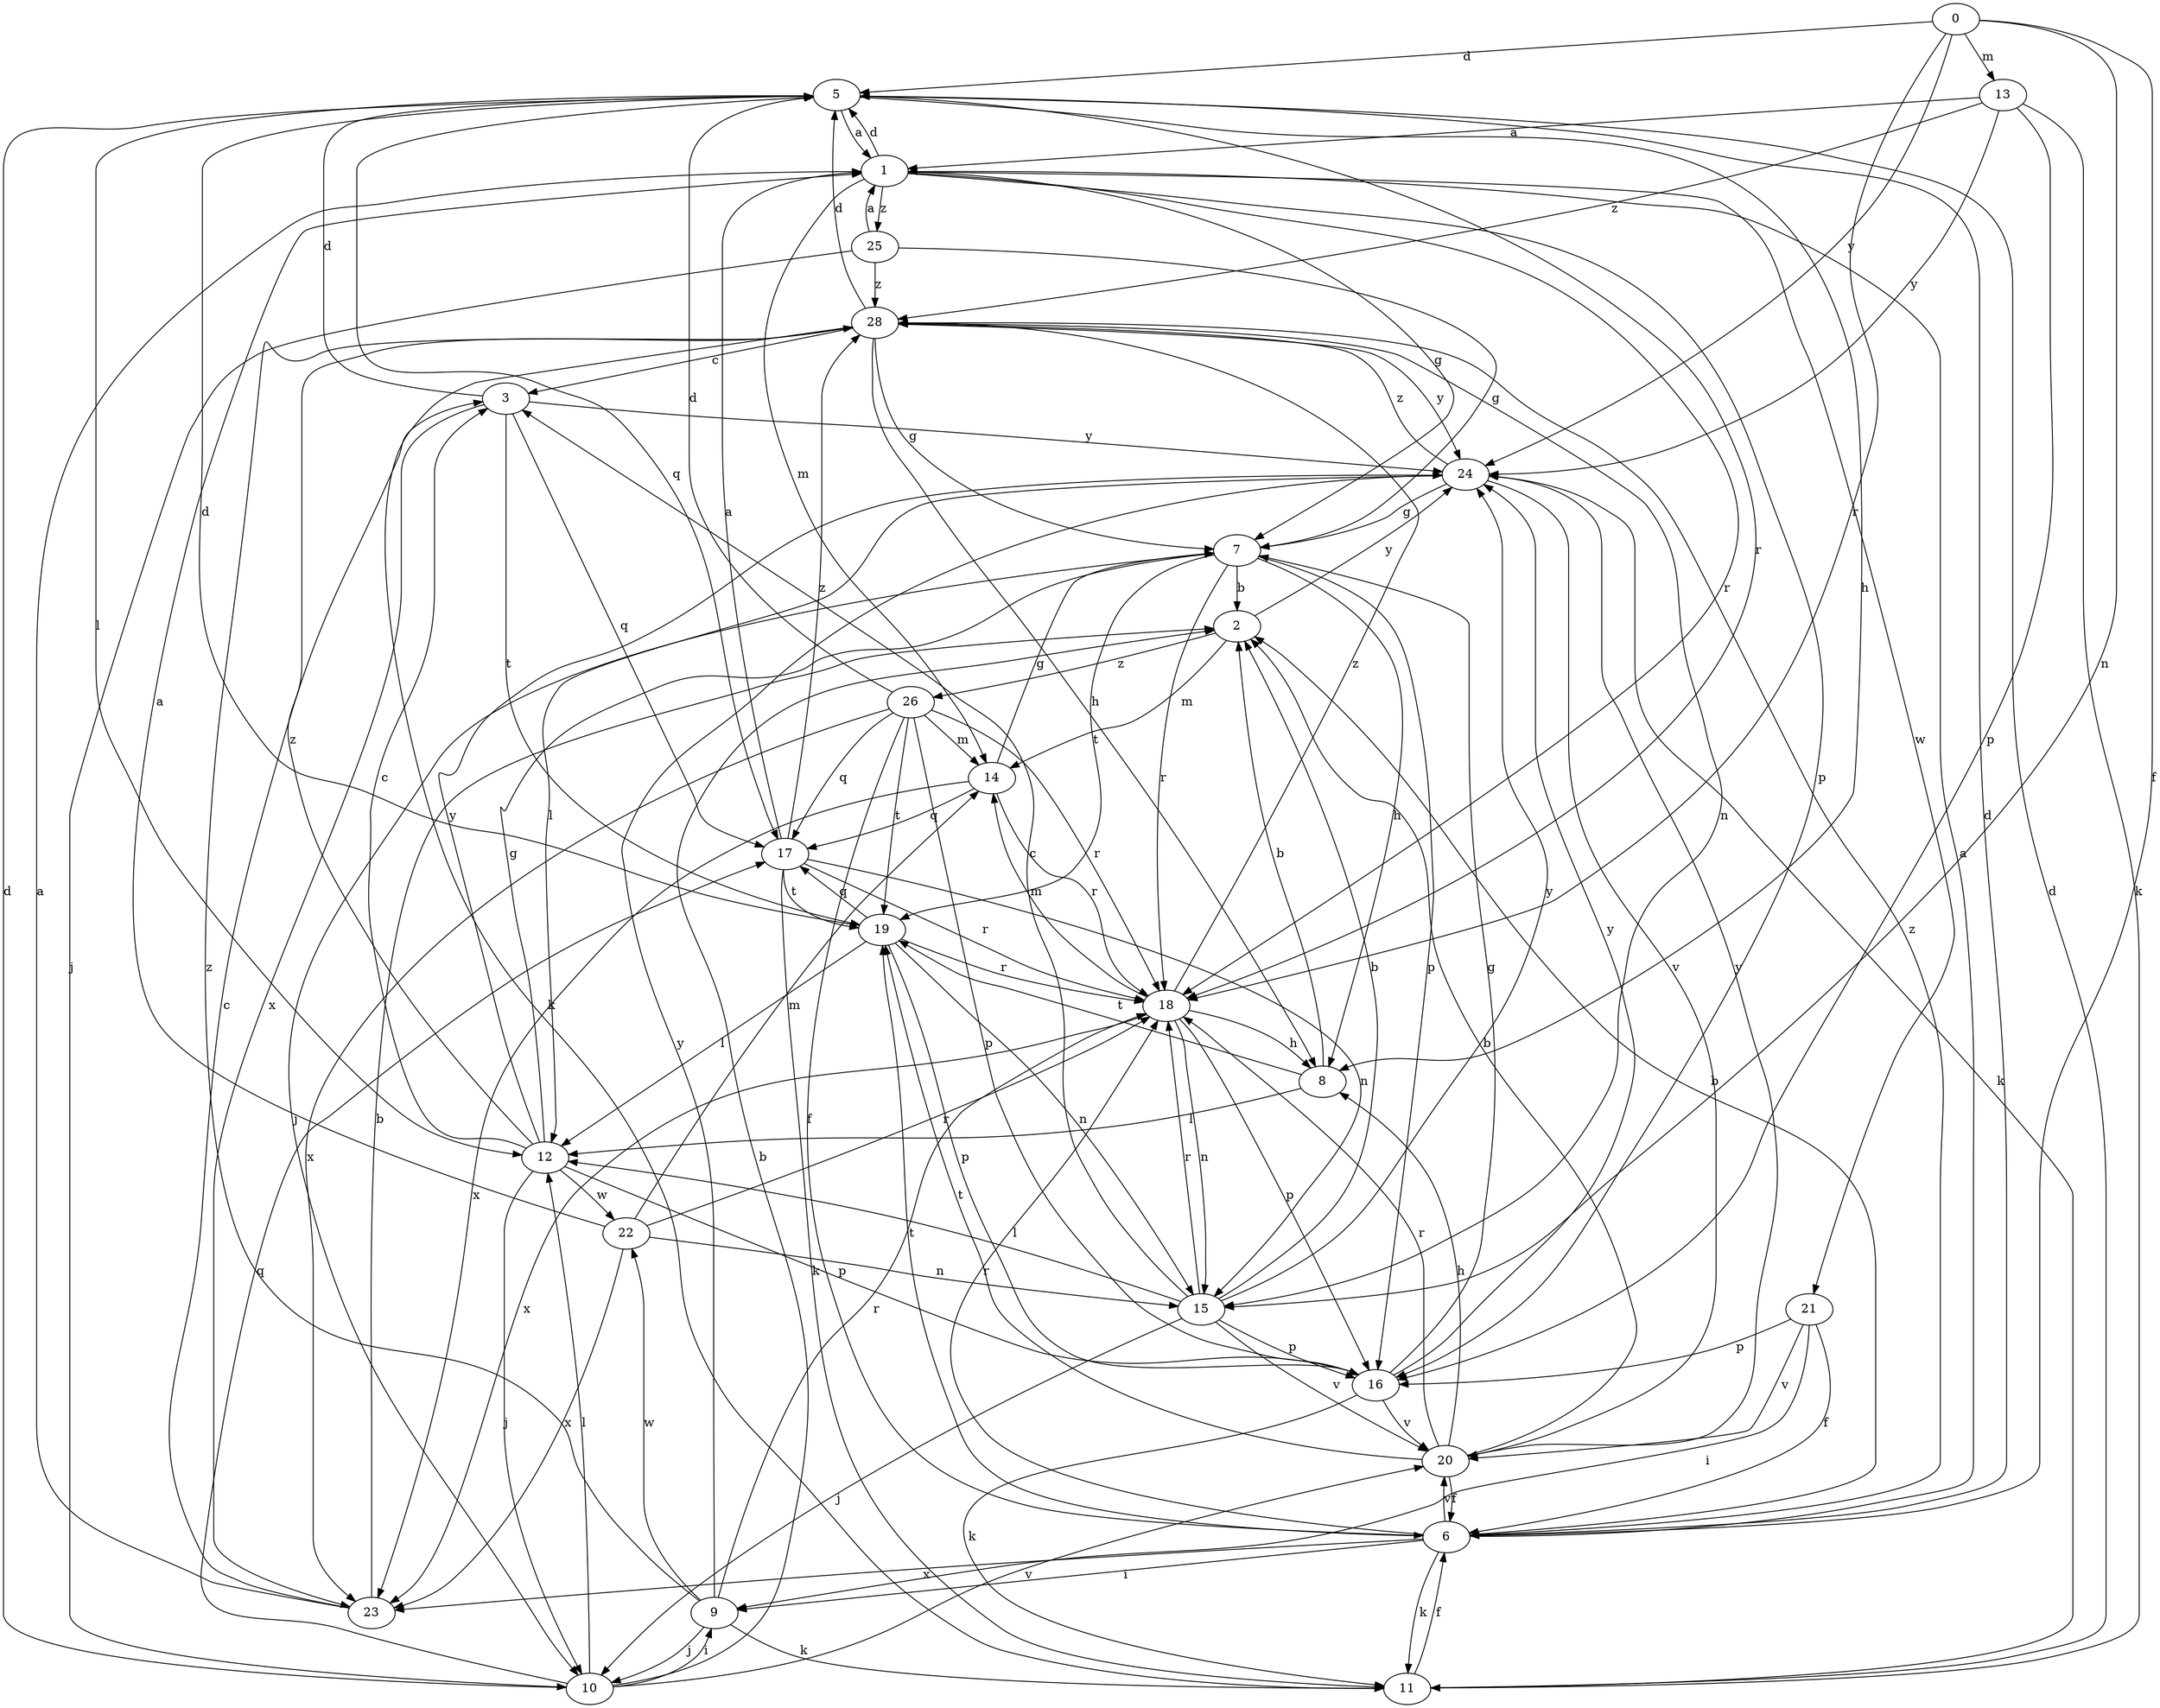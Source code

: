 strict digraph  {
0;
1;
2;
3;
5;
6;
7;
8;
9;
10;
11;
12;
13;
14;
15;
16;
17;
18;
19;
20;
21;
22;
23;
24;
25;
26;
28;
0 -> 5  [label=d];
0 -> 6  [label=f];
0 -> 13  [label=m];
0 -> 15  [label=n];
0 -> 18  [label=r];
0 -> 24  [label=y];
1 -> 5  [label=d];
1 -> 7  [label=g];
1 -> 14  [label=m];
1 -> 16  [label=p];
1 -> 18  [label=r];
1 -> 21  [label=w];
1 -> 25  [label=z];
2 -> 14  [label=m];
2 -> 24  [label=y];
2 -> 26  [label=z];
3 -> 5  [label=d];
3 -> 17  [label=q];
3 -> 19  [label=t];
3 -> 23  [label=x];
3 -> 24  [label=y];
5 -> 1  [label=a];
5 -> 8  [label=h];
5 -> 12  [label=l];
5 -> 17  [label=q];
5 -> 18  [label=r];
6 -> 1  [label=a];
6 -> 2  [label=b];
6 -> 5  [label=d];
6 -> 9  [label=i];
6 -> 11  [label=k];
6 -> 18  [label=r];
6 -> 19  [label=t];
6 -> 20  [label=v];
6 -> 23  [label=x];
6 -> 28  [label=z];
7 -> 2  [label=b];
7 -> 8  [label=h];
7 -> 10  [label=j];
7 -> 16  [label=p];
7 -> 18  [label=r];
7 -> 19  [label=t];
8 -> 2  [label=b];
8 -> 12  [label=l];
8 -> 19  [label=t];
9 -> 10  [label=j];
9 -> 11  [label=k];
9 -> 18  [label=r];
9 -> 22  [label=w];
9 -> 24  [label=y];
9 -> 28  [label=z];
10 -> 2  [label=b];
10 -> 5  [label=d];
10 -> 9  [label=i];
10 -> 12  [label=l];
10 -> 17  [label=q];
10 -> 20  [label=v];
11 -> 5  [label=d];
11 -> 6  [label=f];
12 -> 3  [label=c];
12 -> 7  [label=g];
12 -> 10  [label=j];
12 -> 16  [label=p];
12 -> 22  [label=w];
12 -> 24  [label=y];
12 -> 28  [label=z];
13 -> 1  [label=a];
13 -> 11  [label=k];
13 -> 16  [label=p];
13 -> 24  [label=y];
13 -> 28  [label=z];
14 -> 7  [label=g];
14 -> 17  [label=q];
14 -> 18  [label=r];
14 -> 23  [label=x];
15 -> 2  [label=b];
15 -> 3  [label=c];
15 -> 10  [label=j];
15 -> 12  [label=l];
15 -> 16  [label=p];
15 -> 18  [label=r];
15 -> 20  [label=v];
15 -> 24  [label=y];
16 -> 7  [label=g];
16 -> 11  [label=k];
16 -> 20  [label=v];
16 -> 24  [label=y];
17 -> 1  [label=a];
17 -> 11  [label=k];
17 -> 15  [label=n];
17 -> 18  [label=r];
17 -> 19  [label=t];
17 -> 28  [label=z];
18 -> 8  [label=h];
18 -> 14  [label=m];
18 -> 15  [label=n];
18 -> 16  [label=p];
18 -> 23  [label=x];
18 -> 28  [label=z];
19 -> 5  [label=d];
19 -> 12  [label=l];
19 -> 15  [label=n];
19 -> 16  [label=p];
19 -> 17  [label=q];
19 -> 18  [label=r];
20 -> 2  [label=b];
20 -> 6  [label=f];
20 -> 8  [label=h];
20 -> 18  [label=r];
20 -> 19  [label=t];
20 -> 24  [label=y];
21 -> 6  [label=f];
21 -> 9  [label=i];
21 -> 16  [label=p];
21 -> 20  [label=v];
22 -> 1  [label=a];
22 -> 14  [label=m];
22 -> 15  [label=n];
22 -> 18  [label=r];
22 -> 23  [label=x];
23 -> 1  [label=a];
23 -> 2  [label=b];
23 -> 3  [label=c];
24 -> 7  [label=g];
24 -> 11  [label=k];
24 -> 12  [label=l];
24 -> 20  [label=v];
24 -> 28  [label=z];
25 -> 1  [label=a];
25 -> 7  [label=g];
25 -> 10  [label=j];
25 -> 28  [label=z];
26 -> 5  [label=d];
26 -> 6  [label=f];
26 -> 14  [label=m];
26 -> 16  [label=p];
26 -> 17  [label=q];
26 -> 18  [label=r];
26 -> 19  [label=t];
26 -> 23  [label=x];
28 -> 3  [label=c];
28 -> 5  [label=d];
28 -> 7  [label=g];
28 -> 8  [label=h];
28 -> 11  [label=k];
28 -> 15  [label=n];
28 -> 24  [label=y];
}
